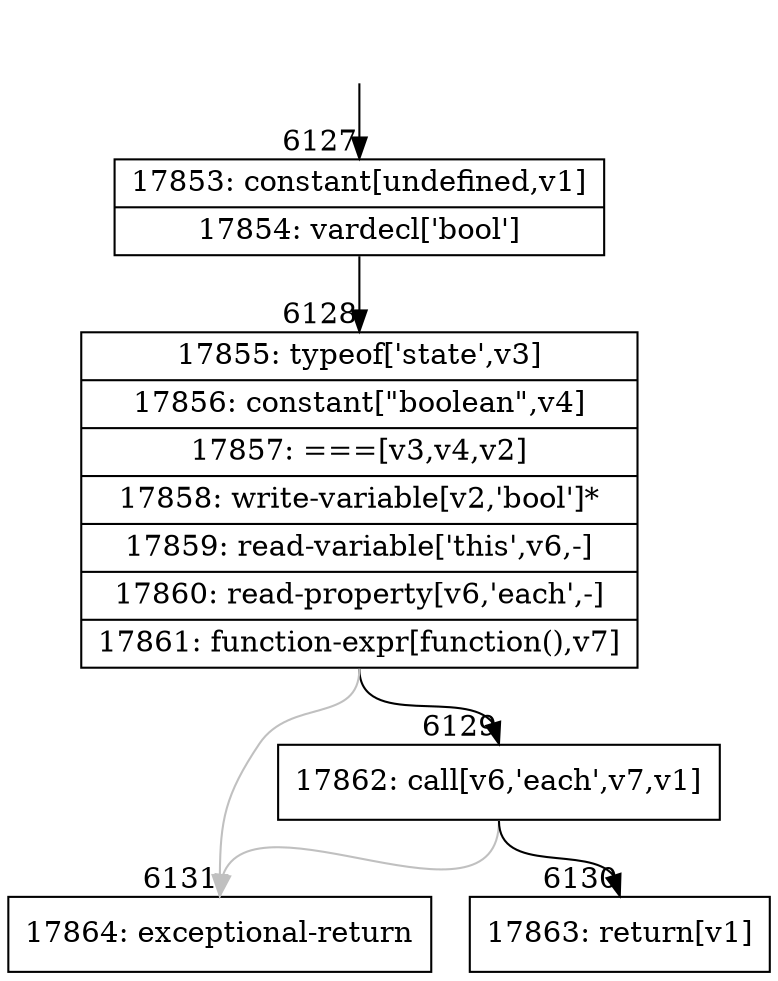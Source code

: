 digraph {
rankdir="TD"
BB_entry400[shape=none,label=""];
BB_entry400 -> BB6127 [tailport=s, headport=n, headlabel="    6127"]
BB6127 [shape=record label="{17853: constant[undefined,v1]|17854: vardecl['bool']}" ] 
BB6127 -> BB6128 [tailport=s, headport=n, headlabel="      6128"]
BB6128 [shape=record label="{17855: typeof['state',v3]|17856: constant[\"boolean\",v4]|17857: ===[v3,v4,v2]|17858: write-variable[v2,'bool']*|17859: read-variable['this',v6,-]|17860: read-property[v6,'each',-]|17861: function-expr[function(),v7]}" ] 
BB6128 -> BB6129 [tailport=s, headport=n, headlabel="      6129"]
BB6128 -> BB6131 [tailport=s, headport=n, color=gray, headlabel="      6131"]
BB6129 [shape=record label="{17862: call[v6,'each',v7,v1]}" ] 
BB6129 -> BB6130 [tailport=s, headport=n, headlabel="      6130"]
BB6129 -> BB6131 [tailport=s, headport=n, color=gray]
BB6130 [shape=record label="{17863: return[v1]}" ] 
BB6131 [shape=record label="{17864: exceptional-return}" ] 
}
